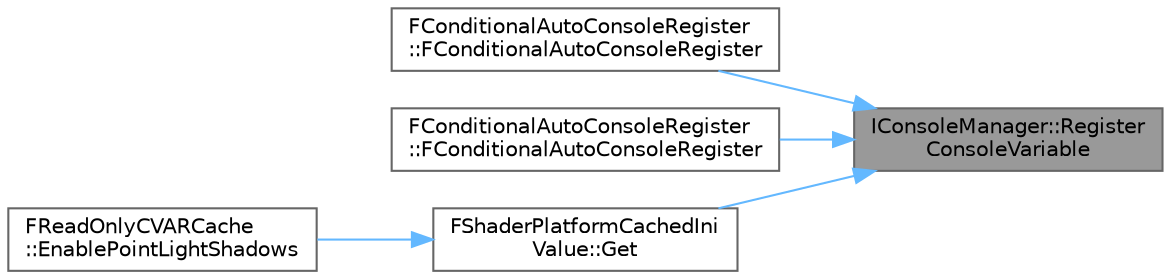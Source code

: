 digraph "IConsoleManager::RegisterConsoleVariable"
{
 // INTERACTIVE_SVG=YES
 // LATEX_PDF_SIZE
  bgcolor="transparent";
  edge [fontname=Helvetica,fontsize=10,labelfontname=Helvetica,labelfontsize=10];
  node [fontname=Helvetica,fontsize=10,shape=box,height=0.2,width=0.4];
  rankdir="RL";
  Node1 [id="Node000001",label="IConsoleManager::Register\lConsoleVariable",height=0.2,width=0.4,color="gray40", fillcolor="grey60", style="filled", fontcolor="black",tooltip="Create a bool console variable."];
  Node1 -> Node2 [id="edge1_Node000001_Node000002",dir="back",color="steelblue1",style="solid",tooltip=" "];
  Node2 [id="Node000002",label="FConditionalAutoConsoleRegister\l::FConditionalAutoConsoleRegister",height=0.2,width=0.4,color="grey40", fillcolor="white", style="filled",URL="$df/d26/structFConditionalAutoConsoleRegister.html#a97a362acd80e6c53ef59de189a473ee9",tooltip=" "];
  Node1 -> Node3 [id="edge2_Node000001_Node000003",dir="back",color="steelblue1",style="solid",tooltip=" "];
  Node3 [id="Node000003",label="FConditionalAutoConsoleRegister\l::FConditionalAutoConsoleRegister",height=0.2,width=0.4,color="grey40", fillcolor="white", style="filled",URL="$df/d26/structFConditionalAutoConsoleRegister.html#aa0ca0ee00a61785469c0681670687b28",tooltip=" "];
  Node1 -> Node4 [id="edge3_Node000001_Node000004",dir="back",color="steelblue1",style="solid",tooltip=" "];
  Node4 [id="Node000004",label="FShaderPlatformCachedIni\lValue::Get",height=0.2,width=0.4,color="grey40", fillcolor="white", style="filled",URL="$df/db6/structFShaderPlatformCachedIniValue.html#a40e46638ca3c72e0b4533f2943b82f54",tooltip=" "];
  Node4 -> Node5 [id="edge4_Node000004_Node000005",dir="back",color="steelblue1",style="solid",tooltip=" "];
  Node5 [id="Node000005",label="FReadOnlyCVARCache\l::EnablePointLightShadows",height=0.2,width=0.4,color="grey40", fillcolor="white", style="filled",URL="$db/d33/structFReadOnlyCVARCache.html#afe8cb69c101dd4e989e75f9e8a7041a9",tooltip=" "];
}
